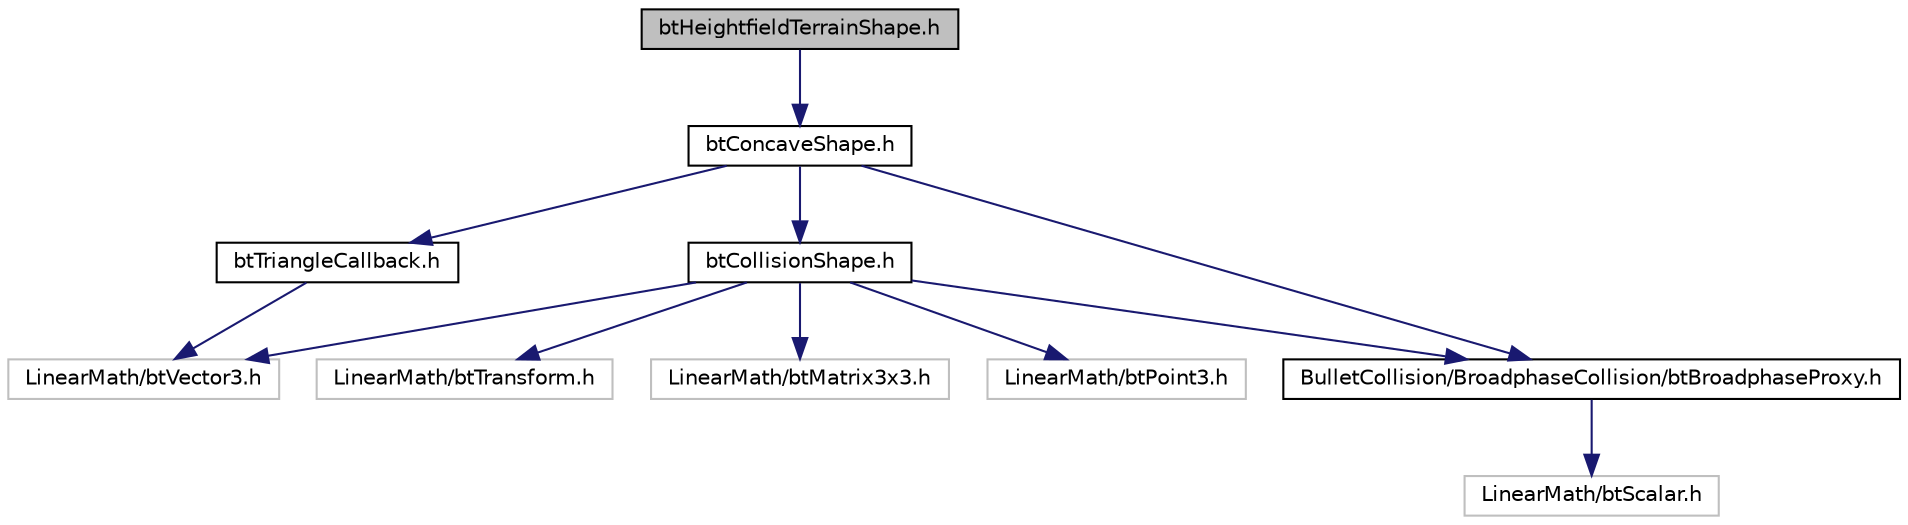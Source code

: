 digraph G
{
  edge [fontname="Helvetica",fontsize="10",labelfontname="Helvetica",labelfontsize="10"];
  node [fontname="Helvetica",fontsize="10",shape=record];
  Node1 [label="btHeightfieldTerrainShape.h",height=0.2,width=0.4,color="black", fillcolor="grey75", style="filled" fontcolor="black"];
  Node1 -> Node2 [color="midnightblue",fontsize="10",style="solid",fontname="Helvetica"];
  Node2 [label="btConcaveShape.h",height=0.2,width=0.4,color="black", fillcolor="white", style="filled",URL="$btConcaveShape_8h.html"];
  Node2 -> Node3 [color="midnightblue",fontsize="10",style="solid",fontname="Helvetica"];
  Node3 [label="btCollisionShape.h",height=0.2,width=0.4,color="black", fillcolor="white", style="filled",URL="$btCollisionShape_8h.html"];
  Node3 -> Node4 [color="midnightblue",fontsize="10",style="solid",fontname="Helvetica"];
  Node4 [label="LinearMath/btTransform.h",height=0.2,width=0.4,color="grey75", fillcolor="white", style="filled"];
  Node3 -> Node5 [color="midnightblue",fontsize="10",style="solid",fontname="Helvetica"];
  Node5 [label="LinearMath/btVector3.h",height=0.2,width=0.4,color="grey75", fillcolor="white", style="filled"];
  Node3 -> Node6 [color="midnightblue",fontsize="10",style="solid",fontname="Helvetica"];
  Node6 [label="LinearMath/btMatrix3x3.h",height=0.2,width=0.4,color="grey75", fillcolor="white", style="filled"];
  Node3 -> Node7 [color="midnightblue",fontsize="10",style="solid",fontname="Helvetica"];
  Node7 [label="LinearMath/btPoint3.h",height=0.2,width=0.4,color="grey75", fillcolor="white", style="filled"];
  Node3 -> Node8 [color="midnightblue",fontsize="10",style="solid",fontname="Helvetica"];
  Node8 [label="BulletCollision/BroadphaseCollision/btBroadphaseProxy.h",height=0.2,width=0.4,color="black", fillcolor="white", style="filled",URL="$btBroadphaseProxy_8h.html"];
  Node8 -> Node9 [color="midnightblue",fontsize="10",style="solid",fontname="Helvetica"];
  Node9 [label="LinearMath/btScalar.h",height=0.2,width=0.4,color="grey75", fillcolor="white", style="filled"];
  Node2 -> Node8 [color="midnightblue",fontsize="10",style="solid",fontname="Helvetica"];
  Node2 -> Node10 [color="midnightblue",fontsize="10",style="solid",fontname="Helvetica"];
  Node10 [label="btTriangleCallback.h",height=0.2,width=0.4,color="black", fillcolor="white", style="filled",URL="$btTriangleCallback_8h.html"];
  Node10 -> Node5 [color="midnightblue",fontsize="10",style="solid",fontname="Helvetica"];
}
